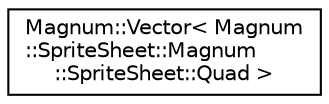 digraph "圖形化之類別階層"
{
  edge [fontname="Helvetica",fontsize="10",labelfontname="Helvetica",labelfontsize="10"];
  node [fontname="Helvetica",fontsize="10",shape=record];
  rankdir="LR";
  Node1 [label="Magnum::Vector\< Magnum\l::SpriteSheet::Magnum\l::SpriteSheet::Quad \>",height=0.2,width=0.4,color="black", fillcolor="white", style="filled",URL="$class_magnum_1_1_vector.html"];
}
